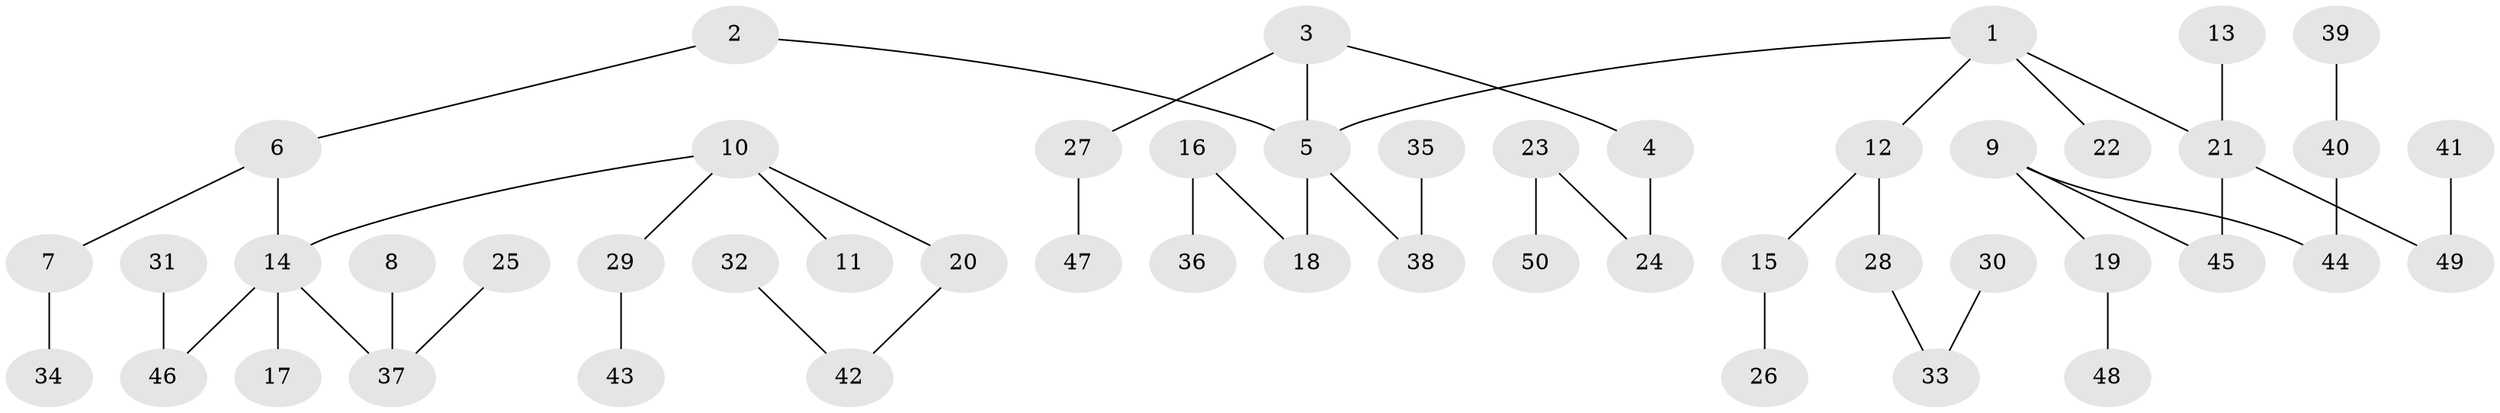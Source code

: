 // original degree distribution, {4: 0.047619047619047616, 6: 0.023809523809523808, 2: 0.2619047619047619, 3: 0.17857142857142858, 5: 0.023809523809523808, 1: 0.4642857142857143}
// Generated by graph-tools (version 1.1) at 2025/37/03/04/25 23:37:21]
// undirected, 50 vertices, 49 edges
graph export_dot {
  node [color=gray90,style=filled];
  1;
  2;
  3;
  4;
  5;
  6;
  7;
  8;
  9;
  10;
  11;
  12;
  13;
  14;
  15;
  16;
  17;
  18;
  19;
  20;
  21;
  22;
  23;
  24;
  25;
  26;
  27;
  28;
  29;
  30;
  31;
  32;
  33;
  34;
  35;
  36;
  37;
  38;
  39;
  40;
  41;
  42;
  43;
  44;
  45;
  46;
  47;
  48;
  49;
  50;
  1 -- 5 [weight=1.0];
  1 -- 12 [weight=1.0];
  1 -- 21 [weight=1.0];
  1 -- 22 [weight=1.0];
  2 -- 5 [weight=1.0];
  2 -- 6 [weight=1.0];
  3 -- 4 [weight=1.0];
  3 -- 5 [weight=1.0];
  3 -- 27 [weight=1.0];
  4 -- 24 [weight=1.0];
  5 -- 18 [weight=1.0];
  5 -- 38 [weight=1.0];
  6 -- 7 [weight=1.0];
  6 -- 14 [weight=1.0];
  7 -- 34 [weight=1.0];
  8 -- 37 [weight=1.0];
  9 -- 19 [weight=1.0];
  9 -- 44 [weight=1.0];
  9 -- 45 [weight=1.0];
  10 -- 11 [weight=1.0];
  10 -- 14 [weight=1.0];
  10 -- 20 [weight=1.0];
  10 -- 29 [weight=1.0];
  12 -- 15 [weight=1.0];
  12 -- 28 [weight=1.0];
  13 -- 21 [weight=1.0];
  14 -- 17 [weight=1.0];
  14 -- 37 [weight=1.0];
  14 -- 46 [weight=1.0];
  15 -- 26 [weight=1.0];
  16 -- 18 [weight=1.0];
  16 -- 36 [weight=1.0];
  19 -- 48 [weight=1.0];
  20 -- 42 [weight=1.0];
  21 -- 45 [weight=1.0];
  21 -- 49 [weight=1.0];
  23 -- 24 [weight=1.0];
  23 -- 50 [weight=1.0];
  25 -- 37 [weight=1.0];
  27 -- 47 [weight=1.0];
  28 -- 33 [weight=1.0];
  29 -- 43 [weight=1.0];
  30 -- 33 [weight=1.0];
  31 -- 46 [weight=1.0];
  32 -- 42 [weight=1.0];
  35 -- 38 [weight=1.0];
  39 -- 40 [weight=1.0];
  40 -- 44 [weight=1.0];
  41 -- 49 [weight=1.0];
}
